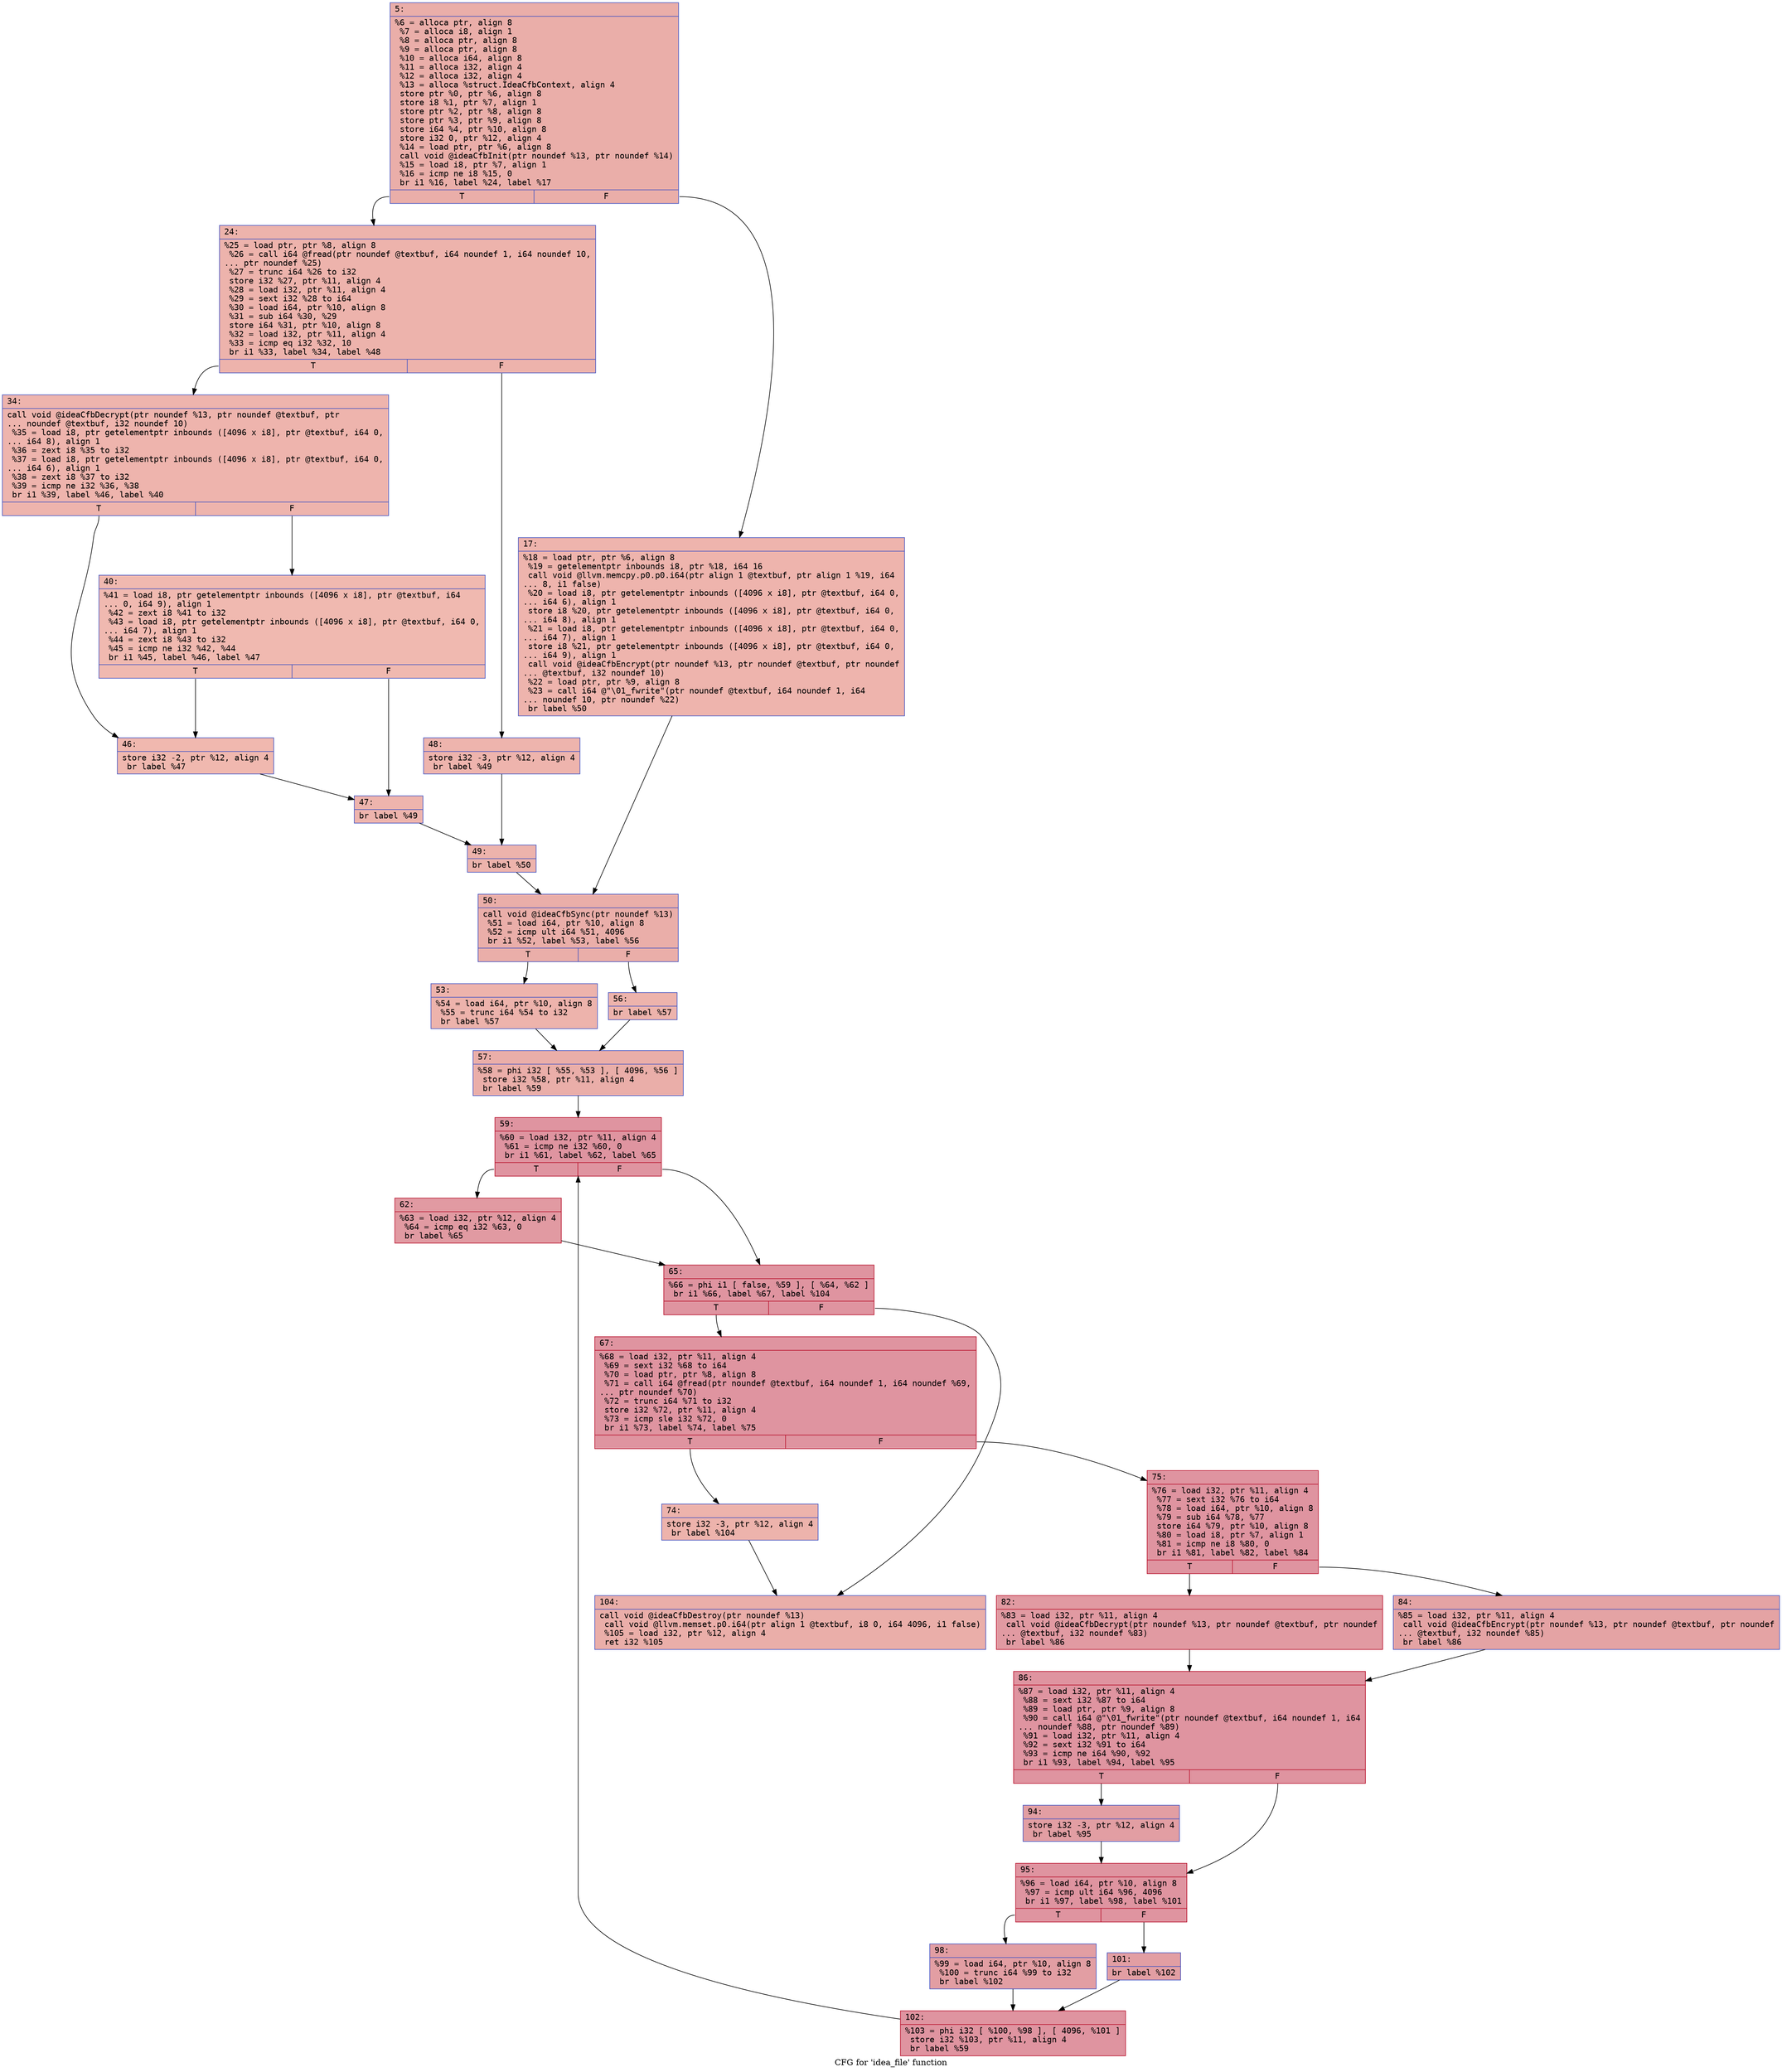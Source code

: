 digraph "CFG for 'idea_file' function" {
	label="CFG for 'idea_file' function";

	Node0x6000002ac500 [shape=record,color="#3d50c3ff", style=filled, fillcolor="#d0473d70" fontname="Courier",label="{5:\l|  %6 = alloca ptr, align 8\l  %7 = alloca i8, align 1\l  %8 = alloca ptr, align 8\l  %9 = alloca ptr, align 8\l  %10 = alloca i64, align 8\l  %11 = alloca i32, align 4\l  %12 = alloca i32, align 4\l  %13 = alloca %struct.IdeaCfbContext, align 4\l  store ptr %0, ptr %6, align 8\l  store i8 %1, ptr %7, align 1\l  store ptr %2, ptr %8, align 8\l  store ptr %3, ptr %9, align 8\l  store i64 %4, ptr %10, align 8\l  store i32 0, ptr %12, align 4\l  %14 = load ptr, ptr %6, align 8\l  call void @ideaCfbInit(ptr noundef %13, ptr noundef %14)\l  %15 = load i8, ptr %7, align 1\l  %16 = icmp ne i8 %15, 0\l  br i1 %16, label %24, label %17\l|{<s0>T|<s1>F}}"];
	Node0x6000002ac500:s0 -> Node0x6000002ac5a0[tooltip="5 -> 24\nProbability 62.50%" ];
	Node0x6000002ac500:s1 -> Node0x6000002ac550[tooltip="5 -> 17\nProbability 37.50%" ];
	Node0x6000002ac550 [shape=record,color="#3d50c3ff", style=filled, fillcolor="#d8564670" fontname="Courier",label="{17:\l|  %18 = load ptr, ptr %6, align 8\l  %19 = getelementptr inbounds i8, ptr %18, i64 16\l  call void @llvm.memcpy.p0.p0.i64(ptr align 1 @textbuf, ptr align 1 %19, i64\l... 8, i1 false)\l  %20 = load i8, ptr getelementptr inbounds ([4096 x i8], ptr @textbuf, i64 0,\l... i64 6), align 1\l  store i8 %20, ptr getelementptr inbounds ([4096 x i8], ptr @textbuf, i64 0,\l... i64 8), align 1\l  %21 = load i8, ptr getelementptr inbounds ([4096 x i8], ptr @textbuf, i64 0,\l... i64 7), align 1\l  store i8 %21, ptr getelementptr inbounds ([4096 x i8], ptr @textbuf, i64 0,\l... i64 9), align 1\l  call void @ideaCfbEncrypt(ptr noundef %13, ptr noundef @textbuf, ptr noundef\l... @textbuf, i32 noundef 10)\l  %22 = load ptr, ptr %9, align 8\l  %23 = call i64 @\"\\01_fwrite\"(ptr noundef @textbuf, i64 noundef 1, i64\l... noundef 10, ptr noundef %22)\l  br label %50\l}"];
	Node0x6000002ac550 -> Node0x6000002ac7d0[tooltip="17 -> 50\nProbability 100.00%" ];
	Node0x6000002ac5a0 [shape=record,color="#3d50c3ff", style=filled, fillcolor="#d6524470" fontname="Courier",label="{24:\l|  %25 = load ptr, ptr %8, align 8\l  %26 = call i64 @fread(ptr noundef @textbuf, i64 noundef 1, i64 noundef 10,\l... ptr noundef %25)\l  %27 = trunc i64 %26 to i32\l  store i32 %27, ptr %11, align 4\l  %28 = load i32, ptr %11, align 4\l  %29 = sext i32 %28 to i64\l  %30 = load i64, ptr %10, align 8\l  %31 = sub i64 %30, %29\l  store i64 %31, ptr %10, align 8\l  %32 = load i32, ptr %11, align 4\l  %33 = icmp eq i32 %32, 10\l  br i1 %33, label %34, label %48\l|{<s0>T|<s1>F}}"];
	Node0x6000002ac5a0:s0 -> Node0x6000002ac5f0[tooltip="24 -> 34\nProbability 50.00%" ];
	Node0x6000002ac5a0:s1 -> Node0x6000002ac730[tooltip="24 -> 48\nProbability 50.00%" ];
	Node0x6000002ac5f0 [shape=record,color="#3d50c3ff", style=filled, fillcolor="#d8564670" fontname="Courier",label="{34:\l|  call void @ideaCfbDecrypt(ptr noundef %13, ptr noundef @textbuf, ptr\l... noundef @textbuf, i32 noundef 10)\l  %35 = load i8, ptr getelementptr inbounds ([4096 x i8], ptr @textbuf, i64 0,\l... i64 8), align 1\l  %36 = zext i8 %35 to i32\l  %37 = load i8, ptr getelementptr inbounds ([4096 x i8], ptr @textbuf, i64 0,\l... i64 6), align 1\l  %38 = zext i8 %37 to i32\l  %39 = icmp ne i32 %36, %38\l  br i1 %39, label %46, label %40\l|{<s0>T|<s1>F}}"];
	Node0x6000002ac5f0:s0 -> Node0x6000002ac690[tooltip="34 -> 46\nProbability 50.00%" ];
	Node0x6000002ac5f0:s1 -> Node0x6000002ac640[tooltip="34 -> 40\nProbability 50.00%" ];
	Node0x6000002ac640 [shape=record,color="#3d50c3ff", style=filled, fillcolor="#de614d70" fontname="Courier",label="{40:\l|  %41 = load i8, ptr getelementptr inbounds ([4096 x i8], ptr @textbuf, i64\l... 0, i64 9), align 1\l  %42 = zext i8 %41 to i32\l  %43 = load i8, ptr getelementptr inbounds ([4096 x i8], ptr @textbuf, i64 0,\l... i64 7), align 1\l  %44 = zext i8 %43 to i32\l  %45 = icmp ne i32 %42, %44\l  br i1 %45, label %46, label %47\l|{<s0>T|<s1>F}}"];
	Node0x6000002ac640:s0 -> Node0x6000002ac690[tooltip="40 -> 46\nProbability 50.00%" ];
	Node0x6000002ac640:s1 -> Node0x6000002ac6e0[tooltip="40 -> 47\nProbability 50.00%" ];
	Node0x6000002ac690 [shape=record,color="#3d50c3ff", style=filled, fillcolor="#dc5d4a70" fontname="Courier",label="{46:\l|  store i32 -2, ptr %12, align 4\l  br label %47\l}"];
	Node0x6000002ac690 -> Node0x6000002ac6e0[tooltip="46 -> 47\nProbability 100.00%" ];
	Node0x6000002ac6e0 [shape=record,color="#3d50c3ff", style=filled, fillcolor="#d8564670" fontname="Courier",label="{47:\l|  br label %49\l}"];
	Node0x6000002ac6e0 -> Node0x6000002ac780[tooltip="47 -> 49\nProbability 100.00%" ];
	Node0x6000002ac730 [shape=record,color="#3d50c3ff", style=filled, fillcolor="#d8564670" fontname="Courier",label="{48:\l|  store i32 -3, ptr %12, align 4\l  br label %49\l}"];
	Node0x6000002ac730 -> Node0x6000002ac780[tooltip="48 -> 49\nProbability 100.00%" ];
	Node0x6000002ac780 [shape=record,color="#3d50c3ff", style=filled, fillcolor="#d6524470" fontname="Courier",label="{49:\l|  br label %50\l}"];
	Node0x6000002ac780 -> Node0x6000002ac7d0[tooltip="49 -> 50\nProbability 100.00%" ];
	Node0x6000002ac7d0 [shape=record,color="#3d50c3ff", style=filled, fillcolor="#d0473d70" fontname="Courier",label="{50:\l|  call void @ideaCfbSync(ptr noundef %13)\l  %51 = load i64, ptr %10, align 8\l  %52 = icmp ult i64 %51, 4096\l  br i1 %52, label %53, label %56\l|{<s0>T|<s1>F}}"];
	Node0x6000002ac7d0:s0 -> Node0x6000002ac820[tooltip="50 -> 53\nProbability 50.00%" ];
	Node0x6000002ac7d0:s1 -> Node0x6000002ac870[tooltip="50 -> 56\nProbability 50.00%" ];
	Node0x6000002ac820 [shape=record,color="#3d50c3ff", style=filled, fillcolor="#d6524470" fontname="Courier",label="{53:\l|  %54 = load i64, ptr %10, align 8\l  %55 = trunc i64 %54 to i32\l  br label %57\l}"];
	Node0x6000002ac820 -> Node0x6000002ac8c0[tooltip="53 -> 57\nProbability 100.00%" ];
	Node0x6000002ac870 [shape=record,color="#3d50c3ff", style=filled, fillcolor="#d6524470" fontname="Courier",label="{56:\l|  br label %57\l}"];
	Node0x6000002ac870 -> Node0x6000002ac8c0[tooltip="56 -> 57\nProbability 100.00%" ];
	Node0x6000002ac8c0 [shape=record,color="#3d50c3ff", style=filled, fillcolor="#d0473d70" fontname="Courier",label="{57:\l|  %58 = phi i32 [ %55, %53 ], [ 4096, %56 ]\l  store i32 %58, ptr %11, align 4\l  br label %59\l}"];
	Node0x6000002ac8c0 -> Node0x6000002ac910[tooltip="57 -> 59\nProbability 100.00%" ];
	Node0x6000002ac910 [shape=record,color="#b70d28ff", style=filled, fillcolor="#b70d2870" fontname="Courier",label="{59:\l|  %60 = load i32, ptr %11, align 4\l  %61 = icmp ne i32 %60, 0\l  br i1 %61, label %62, label %65\l|{<s0>T|<s1>F}}"];
	Node0x6000002ac910:s0 -> Node0x6000002ac960[tooltip="59 -> 62\nProbability 62.50%" ];
	Node0x6000002ac910:s1 -> Node0x6000002ac9b0[tooltip="59 -> 65\nProbability 37.50%" ];
	Node0x6000002ac960 [shape=record,color="#b70d28ff", style=filled, fillcolor="#bb1b2c70" fontname="Courier",label="{62:\l|  %63 = load i32, ptr %12, align 4\l  %64 = icmp eq i32 %63, 0\l  br label %65\l}"];
	Node0x6000002ac960 -> Node0x6000002ac9b0[tooltip="62 -> 65\nProbability 100.00%" ];
	Node0x6000002ac9b0 [shape=record,color="#b70d28ff", style=filled, fillcolor="#b70d2870" fontname="Courier",label="{65:\l|  %66 = phi i1 [ false, %59 ], [ %64, %62 ]\l  br i1 %66, label %67, label %104\l|{<s0>T|<s1>F}}"];
	Node0x6000002ac9b0:s0 -> Node0x6000002aca00[tooltip="65 -> 67\nProbability 96.88%" ];
	Node0x6000002ac9b0:s1 -> Node0x6000002acd70[tooltip="65 -> 104\nProbability 3.12%" ];
	Node0x6000002aca00 [shape=record,color="#b70d28ff", style=filled, fillcolor="#b70d2870" fontname="Courier",label="{67:\l|  %68 = load i32, ptr %11, align 4\l  %69 = sext i32 %68 to i64\l  %70 = load ptr, ptr %8, align 8\l  %71 = call i64 @fread(ptr noundef @textbuf, i64 noundef 1, i64 noundef %69,\l... ptr noundef %70)\l  %72 = trunc i64 %71 to i32\l  store i32 %72, ptr %11, align 4\l  %73 = icmp sle i32 %72, 0\l  br i1 %73, label %74, label %75\l|{<s0>T|<s1>F}}"];
	Node0x6000002aca00:s0 -> Node0x6000002aca50[tooltip="67 -> 74\nProbability 3.12%" ];
	Node0x6000002aca00:s1 -> Node0x6000002acaa0[tooltip="67 -> 75\nProbability 96.88%" ];
	Node0x6000002aca50 [shape=record,color="#3d50c3ff", style=filled, fillcolor="#d6524470" fontname="Courier",label="{74:\l|  store i32 -3, ptr %12, align 4\l  br label %104\l}"];
	Node0x6000002aca50 -> Node0x6000002acd70[tooltip="74 -> 104\nProbability 100.00%" ];
	Node0x6000002acaa0 [shape=record,color="#b70d28ff", style=filled, fillcolor="#b70d2870" fontname="Courier",label="{75:\l|  %76 = load i32, ptr %11, align 4\l  %77 = sext i32 %76 to i64\l  %78 = load i64, ptr %10, align 8\l  %79 = sub i64 %78, %77\l  store i64 %79, ptr %10, align 8\l  %80 = load i8, ptr %7, align 1\l  %81 = icmp ne i8 %80, 0\l  br i1 %81, label %82, label %84\l|{<s0>T|<s1>F}}"];
	Node0x6000002acaa0:s0 -> Node0x6000002acaf0[tooltip="75 -> 82\nProbability 62.50%" ];
	Node0x6000002acaa0:s1 -> Node0x6000002acb40[tooltip="75 -> 84\nProbability 37.50%" ];
	Node0x6000002acaf0 [shape=record,color="#b70d28ff", style=filled, fillcolor="#bb1b2c70" fontname="Courier",label="{82:\l|  %83 = load i32, ptr %11, align 4\l  call void @ideaCfbDecrypt(ptr noundef %13, ptr noundef @textbuf, ptr noundef\l... @textbuf, i32 noundef %83)\l  br label %86\l}"];
	Node0x6000002acaf0 -> Node0x6000002acb90[tooltip="82 -> 86\nProbability 100.00%" ];
	Node0x6000002acb40 [shape=record,color="#3d50c3ff", style=filled, fillcolor="#c32e3170" fontname="Courier",label="{84:\l|  %85 = load i32, ptr %11, align 4\l  call void @ideaCfbEncrypt(ptr noundef %13, ptr noundef @textbuf, ptr noundef\l... @textbuf, i32 noundef %85)\l  br label %86\l}"];
	Node0x6000002acb40 -> Node0x6000002acb90[tooltip="84 -> 86\nProbability 100.00%" ];
	Node0x6000002acb90 [shape=record,color="#b70d28ff", style=filled, fillcolor="#b70d2870" fontname="Courier",label="{86:\l|  %87 = load i32, ptr %11, align 4\l  %88 = sext i32 %87 to i64\l  %89 = load ptr, ptr %9, align 8\l  %90 = call i64 @\"\\01_fwrite\"(ptr noundef @textbuf, i64 noundef 1, i64\l... noundef %88, ptr noundef %89)\l  %91 = load i32, ptr %11, align 4\l  %92 = sext i32 %91 to i64\l  %93 = icmp ne i64 %90, %92\l  br i1 %93, label %94, label %95\l|{<s0>T|<s1>F}}"];
	Node0x6000002acb90:s0 -> Node0x6000002acbe0[tooltip="86 -> 94\nProbability 50.00%" ];
	Node0x6000002acb90:s1 -> Node0x6000002acc30[tooltip="86 -> 95\nProbability 50.00%" ];
	Node0x6000002acbe0 [shape=record,color="#3d50c3ff", style=filled, fillcolor="#be242e70" fontname="Courier",label="{94:\l|  store i32 -3, ptr %12, align 4\l  br label %95\l}"];
	Node0x6000002acbe0 -> Node0x6000002acc30[tooltip="94 -> 95\nProbability 100.00%" ];
	Node0x6000002acc30 [shape=record,color="#b70d28ff", style=filled, fillcolor="#b70d2870" fontname="Courier",label="{95:\l|  %96 = load i64, ptr %10, align 8\l  %97 = icmp ult i64 %96, 4096\l  br i1 %97, label %98, label %101\l|{<s0>T|<s1>F}}"];
	Node0x6000002acc30:s0 -> Node0x6000002acc80[tooltip="95 -> 98\nProbability 50.00%" ];
	Node0x6000002acc30:s1 -> Node0x6000002accd0[tooltip="95 -> 101\nProbability 50.00%" ];
	Node0x6000002acc80 [shape=record,color="#3d50c3ff", style=filled, fillcolor="#be242e70" fontname="Courier",label="{98:\l|  %99 = load i64, ptr %10, align 8\l  %100 = trunc i64 %99 to i32\l  br label %102\l}"];
	Node0x6000002acc80 -> Node0x6000002acd20[tooltip="98 -> 102\nProbability 100.00%" ];
	Node0x6000002accd0 [shape=record,color="#3d50c3ff", style=filled, fillcolor="#be242e70" fontname="Courier",label="{101:\l|  br label %102\l}"];
	Node0x6000002accd0 -> Node0x6000002acd20[tooltip="101 -> 102\nProbability 100.00%" ];
	Node0x6000002acd20 [shape=record,color="#b70d28ff", style=filled, fillcolor="#b70d2870" fontname="Courier",label="{102:\l|  %103 = phi i32 [ %100, %98 ], [ 4096, %101 ]\l  store i32 %103, ptr %11, align 4\l  br label %59\l}"];
	Node0x6000002acd20 -> Node0x6000002ac910[tooltip="102 -> 59\nProbability 100.00%" ];
	Node0x6000002acd70 [shape=record,color="#3d50c3ff", style=filled, fillcolor="#d0473d70" fontname="Courier",label="{104:\l|  call void @ideaCfbDestroy(ptr noundef %13)\l  call void @llvm.memset.p0.i64(ptr align 1 @textbuf, i8 0, i64 4096, i1 false)\l  %105 = load i32, ptr %12, align 4\l  ret i32 %105\l}"];
}
